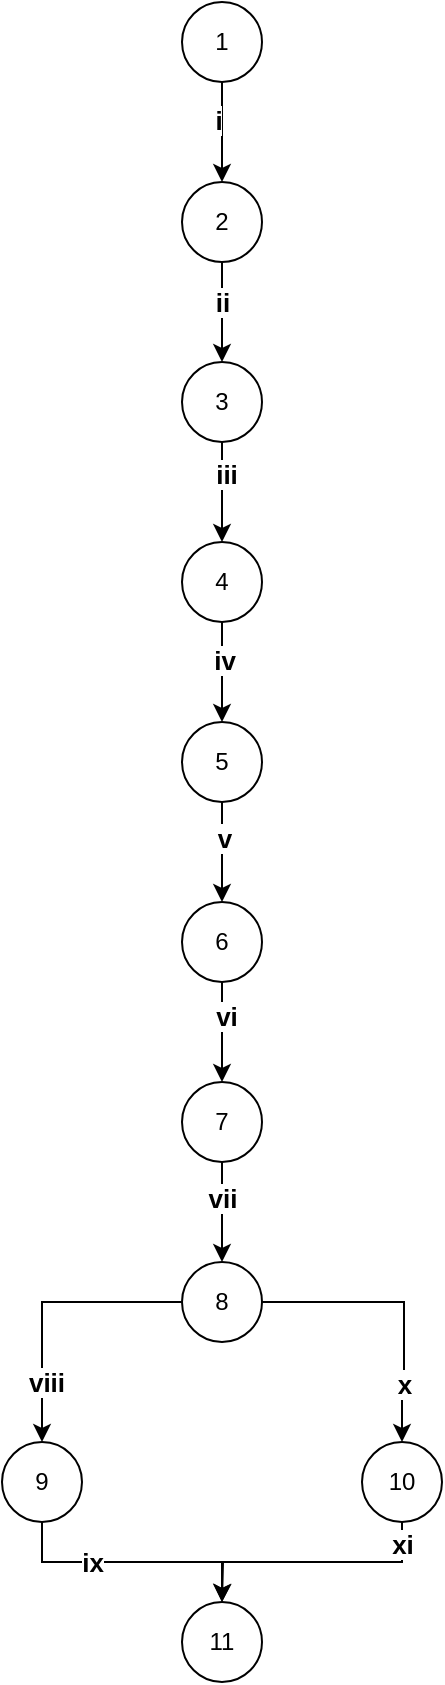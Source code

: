<mxfile version="27.0.9">
  <diagram name="Página-1" id="URzQuW2Cx_vv3DirqJxQ">
    <mxGraphModel dx="1426" dy="2044" grid="0" gridSize="10" guides="1" tooltips="1" connect="1" arrows="1" fold="1" page="1" pageScale="1" pageWidth="827" pageHeight="1169" math="0" shadow="0">
      <root>
        <mxCell id="0" />
        <mxCell id="1" parent="0" />
        <mxCell id="hDRs5fKxfF-F5u80QOeF-5" style="edgeStyle=orthogonalEdgeStyle;rounded=0;orthogonalLoop=1;jettySize=auto;html=1;exitX=0.5;exitY=1;exitDx=0;exitDy=0;" parent="1" source="hDRs5fKxfF-F5u80QOeF-2" target="hDRs5fKxfF-F5u80QOeF-4" edge="1">
          <mxGeometry relative="1" as="geometry" />
        </mxCell>
        <mxCell id="hDRs5fKxfF-F5u80QOeF-55" value="&lt;b&gt;&lt;font style=&quot;font-size: 13px;&quot;&gt;i&lt;/font&gt;&lt;/b&gt;" style="edgeLabel;html=1;align=center;verticalAlign=middle;resizable=0;points=[];" parent="hDRs5fKxfF-F5u80QOeF-5" vertex="1" connectable="0">
          <mxGeometry x="-0.231" y="-2" relative="1" as="geometry">
            <mxPoint as="offset" />
          </mxGeometry>
        </mxCell>
        <mxCell id="hDRs5fKxfF-F5u80QOeF-2" value="1" style="ellipse;whiteSpace=wrap;html=1;aspect=fixed;" parent="1" vertex="1">
          <mxGeometry x="92" y="-36" width="40" height="40" as="geometry" />
        </mxCell>
        <mxCell id="hDRs5fKxfF-F5u80QOeF-16" style="edgeStyle=orthogonalEdgeStyle;rounded=0;orthogonalLoop=1;jettySize=auto;html=1;exitX=0.5;exitY=1;exitDx=0;exitDy=0;entryX=0.5;entryY=0;entryDx=0;entryDy=0;" parent="1" source="hDRs5fKxfF-F5u80QOeF-4" target="hDRs5fKxfF-F5u80QOeF-8" edge="1">
          <mxGeometry relative="1" as="geometry" />
        </mxCell>
        <mxCell id="hDRs5fKxfF-F5u80QOeF-56" value="&lt;b&gt;&lt;font style=&quot;font-size: 13px;&quot;&gt;ii&lt;/font&gt;&lt;/b&gt;" style="edgeLabel;html=1;align=center;verticalAlign=middle;resizable=0;points=[];" parent="hDRs5fKxfF-F5u80QOeF-16" vertex="1" connectable="0">
          <mxGeometry x="-0.194" relative="1" as="geometry">
            <mxPoint as="offset" />
          </mxGeometry>
        </mxCell>
        <mxCell id="hDRs5fKxfF-F5u80QOeF-4" value="2" style="ellipse;whiteSpace=wrap;html=1;aspect=fixed;" parent="1" vertex="1">
          <mxGeometry x="92" y="54" width="40" height="40" as="geometry" />
        </mxCell>
        <mxCell id="hDRs5fKxfF-F5u80QOeF-7" style="edgeStyle=orthogonalEdgeStyle;rounded=0;orthogonalLoop=1;jettySize=auto;html=1;exitX=0.5;exitY=1;exitDx=0;exitDy=0;" parent="1" source="hDRs5fKxfF-F5u80QOeF-8" target="hDRs5fKxfF-F5u80QOeF-9" edge="1">
          <mxGeometry relative="1" as="geometry" />
        </mxCell>
        <mxCell id="hDRs5fKxfF-F5u80QOeF-57" value="&lt;b&gt;&lt;font style=&quot;font-size: 13px;&quot;&gt;iii&lt;/font&gt;&lt;/b&gt;" style="edgeLabel;html=1;align=center;verticalAlign=middle;resizable=0;points=[];" parent="hDRs5fKxfF-F5u80QOeF-7" vertex="1" connectable="0">
          <mxGeometry x="-0.385" y="2" relative="1" as="geometry">
            <mxPoint as="offset" />
          </mxGeometry>
        </mxCell>
        <mxCell id="hDRs5fKxfF-F5u80QOeF-8" value="3" style="ellipse;whiteSpace=wrap;html=1;aspect=fixed;" parent="1" vertex="1">
          <mxGeometry x="92" y="144" width="40" height="40" as="geometry" />
        </mxCell>
        <mxCell id="hDRs5fKxfF-F5u80QOeF-17" style="edgeStyle=orthogonalEdgeStyle;rounded=0;orthogonalLoop=1;jettySize=auto;html=1;exitX=0.5;exitY=1;exitDx=0;exitDy=0;" parent="1" source="hDRs5fKxfF-F5u80QOeF-9" target="hDRs5fKxfF-F5u80QOeF-11" edge="1">
          <mxGeometry relative="1" as="geometry" />
        </mxCell>
        <mxCell id="hDRs5fKxfF-F5u80QOeF-58" value="&lt;span style=&quot;color: rgba(0, 0, 0, 0); font-family: monospace; font-size: 0px; text-align: start; background-color: rgb(236, 236, 236);&quot;&gt;%3CmxGraphModel%3E%3Croot%3E%3CmxCell%20id%3D%220%22%2F%3E%3CmxCell%20id%3D%221%22%20parent%3D%220%22%2F%3E%3CmxCell%20id%3D%222%22%20value%3D%22%26lt%3Bb%26gt%3B%26lt%3Bfont%20style%3D%26quot%3Bfont-size%3A%2013px%3B%26quot%3B%26gt%3Biii%26lt%3B%2Ffont%26gt%3B%26lt%3B%2Fb%26gt%3B%22%20style%3D%22edgeLabel%3Bhtml%3D1%3Balign%3Dcenter%3BverticalAlign%3Dmiddle%3Bresizable%3D0%3Bpoints%3D%5B%5D%3B%22%20vertex%3D%221%22%20connectable%3D%220%22%20parent%3D%221%22%3E%3CmxGeometry%20x%3D%22112%22%20y%3D%22235.238%22%20as%3D%22geometry%22%2F%3E%3C%2FmxCell%3E%3C%2Froot%3E%3C%2FmxGraphModel%3E&lt;/span&gt;" style="edgeLabel;html=1;align=center;verticalAlign=middle;resizable=0;points=[];" parent="hDRs5fKxfF-F5u80QOeF-17" vertex="1" connectable="0">
          <mxGeometry x="-0.251" y="2" relative="1" as="geometry">
            <mxPoint as="offset" />
          </mxGeometry>
        </mxCell>
        <mxCell id="hDRs5fKxfF-F5u80QOeF-59" value="&lt;span style=&quot;color: rgba(0, 0, 0, 0); font-family: monospace; font-size: 0px; text-align: start; background-color: rgb(236, 236, 236);&quot;&gt;%3CmxGraphModel%3E%3Croot%3E%3CmxCell%20id%3D%220%22%2F%3E%3CmxCell%20id%3D%221%22%20parent%3D%220%22%2F%3E%3CmxCell%20id%3D%222%22%20value%3D%22%26lt%3Bb%26gt%3B%26lt%3Bfont%20style%3D%26quot%3Bfont-size%3A%2013px%3B%26quot%3B%26gt%3Biii%26lt%3B%2Ffont%26gt%3B%26lt%3B%2Fb%26gt%3B%22%20style%3D%22edgeLabel%3Bhtml%3D1%3Balign%3Dcenter%3BverticalAlign%3Dmiddle%3Bresizable%3D0%3Bpoints%3D%5B%5D%3B%22%20vertex%3D%221%22%20connectable%3D%220%22%20parent%3D%221%22%3E%3CmxGeometry%20x%3D%22112%22%20y%3D%22235.238%22%20as%3D%22geometry%22%2F%3E%3C%2FmxCell%3E%3C%2Froot%3E%3C%2FmxGraphModel%3E&lt;/span&gt;" style="edgeLabel;html=1;align=center;verticalAlign=middle;resizable=0;points=[];" parent="hDRs5fKxfF-F5u80QOeF-17" vertex="1" connectable="0">
          <mxGeometry x="-0.175" y="-2" relative="1" as="geometry">
            <mxPoint as="offset" />
          </mxGeometry>
        </mxCell>
        <mxCell id="hDRs5fKxfF-F5u80QOeF-60" value="&lt;b&gt;&lt;font style=&quot;font-size: 13px;&quot;&gt;iv&lt;/font&gt;&lt;/b&gt;" style="edgeLabel;html=1;align=center;verticalAlign=middle;resizable=0;points=[];" parent="hDRs5fKxfF-F5u80QOeF-17" vertex="1" connectable="0">
          <mxGeometry x="-0.232" y="1" relative="1" as="geometry">
            <mxPoint as="offset" />
          </mxGeometry>
        </mxCell>
        <mxCell id="hDRs5fKxfF-F5u80QOeF-9" value="4" style="ellipse;whiteSpace=wrap;html=1;aspect=fixed;" parent="1" vertex="1">
          <mxGeometry x="92" y="234" width="40" height="40" as="geometry" />
        </mxCell>
        <mxCell id="hDRs5fKxfF-F5u80QOeF-10" style="edgeStyle=orthogonalEdgeStyle;rounded=0;orthogonalLoop=1;jettySize=auto;html=1;exitX=0.5;exitY=1;exitDx=0;exitDy=0;" parent="1" source="hDRs5fKxfF-F5u80QOeF-11" target="hDRs5fKxfF-F5u80QOeF-12" edge="1">
          <mxGeometry relative="1" as="geometry" />
        </mxCell>
        <mxCell id="hDRs5fKxfF-F5u80QOeF-61" value="&lt;b&gt;&lt;font style=&quot;font-size: 13px;&quot;&gt;v&lt;/font&gt;&lt;/b&gt;" style="edgeLabel;html=1;align=center;verticalAlign=middle;resizable=0;points=[];" parent="hDRs5fKxfF-F5u80QOeF-10" vertex="1" connectable="0">
          <mxGeometry x="-0.289" y="1" relative="1" as="geometry">
            <mxPoint as="offset" />
          </mxGeometry>
        </mxCell>
        <mxCell id="hDRs5fKxfF-F5u80QOeF-11" value="5" style="ellipse;whiteSpace=wrap;html=1;aspect=fixed;" parent="1" vertex="1">
          <mxGeometry x="92" y="324" width="40" height="40" as="geometry" />
        </mxCell>
        <mxCell id="hDRs5fKxfF-F5u80QOeF-18" style="edgeStyle=orthogonalEdgeStyle;rounded=0;orthogonalLoop=1;jettySize=auto;html=1;exitX=0.5;exitY=1;exitDx=0;exitDy=0;entryX=0.5;entryY=0;entryDx=0;entryDy=0;" parent="1" source="hDRs5fKxfF-F5u80QOeF-12" target="hDRs5fKxfF-F5u80QOeF-14" edge="1">
          <mxGeometry relative="1" as="geometry" />
        </mxCell>
        <mxCell id="hDRs5fKxfF-F5u80QOeF-62" value="&lt;b&gt;&lt;font style=&quot;font-size: 13px;&quot;&gt;vi&lt;/font&gt;&lt;/b&gt;" style="edgeLabel;html=1;align=center;verticalAlign=middle;resizable=0;points=[];" parent="hDRs5fKxfF-F5u80QOeF-18" vertex="1" connectable="0">
          <mxGeometry x="-0.328" y="2" relative="1" as="geometry">
            <mxPoint as="offset" />
          </mxGeometry>
        </mxCell>
        <mxCell id="hDRs5fKxfF-F5u80QOeF-12" value="6" style="ellipse;whiteSpace=wrap;html=1;aspect=fixed;" parent="1" vertex="1">
          <mxGeometry x="92" y="414" width="40" height="40" as="geometry" />
        </mxCell>
        <mxCell id="hDRs5fKxfF-F5u80QOeF-13" style="edgeStyle=orthogonalEdgeStyle;rounded=0;orthogonalLoop=1;jettySize=auto;html=1;exitX=0.5;exitY=1;exitDx=0;exitDy=0;" parent="1" source="hDRs5fKxfF-F5u80QOeF-14" edge="1">
          <mxGeometry relative="1" as="geometry">
            <mxPoint x="112" y="594" as="targetPoint" />
          </mxGeometry>
        </mxCell>
        <mxCell id="hDRs5fKxfF-F5u80QOeF-63" value="&lt;b&gt;&lt;font style=&quot;font-size: 13px;&quot;&gt;vii&lt;/font&gt;&lt;/b&gt;" style="edgeLabel;html=1;align=center;verticalAlign=middle;resizable=0;points=[];" parent="hDRs5fKxfF-F5u80QOeF-13" vertex="1" connectable="0">
          <mxGeometry x="-0.289" relative="1" as="geometry">
            <mxPoint as="offset" />
          </mxGeometry>
        </mxCell>
        <mxCell id="hDRs5fKxfF-F5u80QOeF-14" value="7" style="ellipse;whiteSpace=wrap;html=1;aspect=fixed;" parent="1" vertex="1">
          <mxGeometry x="92" y="504" width="40" height="40" as="geometry" />
        </mxCell>
        <mxCell id="hDRs5fKxfF-F5u80QOeF-42" value="8" style="ellipse;whiteSpace=wrap;html=1;aspect=fixed;" parent="1" vertex="1">
          <mxGeometry x="92" y="594" width="40" height="40" as="geometry" />
        </mxCell>
        <mxCell id="hDRs5fKxfF-F5u80QOeF-43" style="edgeStyle=orthogonalEdgeStyle;rounded=0;orthogonalLoop=1;jettySize=auto;html=1;exitX=0;exitY=0.5;exitDx=0;exitDy=0;" parent="1" source="hDRs5fKxfF-F5u80QOeF-42" target="hDRs5fKxfF-F5u80QOeF-44" edge="1">
          <mxGeometry relative="1" as="geometry">
            <mxPoint x="22" y="634" as="sourcePoint" />
          </mxGeometry>
        </mxCell>
        <mxCell id="hDRs5fKxfF-F5u80QOeF-76" value="&lt;b&gt;&lt;font style=&quot;font-size: 13px;&quot;&gt;viii&lt;/font&gt;&lt;/b&gt;" style="edgeLabel;html=1;align=center;verticalAlign=middle;resizable=0;points=[];" parent="hDRs5fKxfF-F5u80QOeF-43" vertex="1" connectable="0">
          <mxGeometry x="0.574" y="2" relative="1" as="geometry">
            <mxPoint as="offset" />
          </mxGeometry>
        </mxCell>
        <mxCell id="hDRs5fKxfF-F5u80QOeF-48" style="edgeStyle=orthogonalEdgeStyle;rounded=0;orthogonalLoop=1;jettySize=auto;html=1;exitX=0.5;exitY=1;exitDx=0;exitDy=0;entryX=0.5;entryY=0;entryDx=0;entryDy=0;" parent="1" source="hDRs5fKxfF-F5u80QOeF-44" target="hDRs5fKxfF-F5u80QOeF-47" edge="1">
          <mxGeometry relative="1" as="geometry" />
        </mxCell>
        <mxCell id="hDRs5fKxfF-F5u80QOeF-77" value="&lt;b&gt;&lt;font style=&quot;font-size: 13px;&quot;&gt;ix&lt;/font&gt;&lt;/b&gt;" style="edgeLabel;html=1;align=center;verticalAlign=middle;resizable=0;points=[];" parent="hDRs5fKxfF-F5u80QOeF-48" vertex="1" connectable="0">
          <mxGeometry x="-0.318" relative="1" as="geometry">
            <mxPoint as="offset" />
          </mxGeometry>
        </mxCell>
        <mxCell id="hDRs5fKxfF-F5u80QOeF-44" value="9" style="ellipse;whiteSpace=wrap;html=1;aspect=fixed;" parent="1" vertex="1">
          <mxGeometry x="2" y="684" width="40" height="40" as="geometry" />
        </mxCell>
        <mxCell id="hDRs5fKxfF-F5u80QOeF-45" style="edgeStyle=orthogonalEdgeStyle;rounded=0;orthogonalLoop=1;jettySize=auto;html=1;exitX=1;exitY=0.5;exitDx=0;exitDy=0;" parent="1" source="hDRs5fKxfF-F5u80QOeF-42" target="hDRs5fKxfF-F5u80QOeF-46" edge="1">
          <mxGeometry relative="1" as="geometry">
            <mxPoint x="202" y="634" as="sourcePoint" />
            <Array as="points">
              <mxPoint x="203" y="614" />
              <mxPoint x="203" y="659" />
              <mxPoint x="202" y="659" />
            </Array>
          </mxGeometry>
        </mxCell>
        <mxCell id="hDRs5fKxfF-F5u80QOeF-78" value="&lt;b&gt;&lt;font style=&quot;font-size: 13px;&quot;&gt;x&lt;/font&gt;&lt;/b&gt;" style="edgeLabel;html=1;align=center;verticalAlign=middle;resizable=0;points=[];" parent="hDRs5fKxfF-F5u80QOeF-45" vertex="1" connectable="0">
          <mxGeometry x="0.572" relative="1" as="geometry">
            <mxPoint as="offset" />
          </mxGeometry>
        </mxCell>
        <mxCell id="hDRs5fKxfF-F5u80QOeF-49" style="edgeStyle=orthogonalEdgeStyle;rounded=0;orthogonalLoop=1;jettySize=auto;html=1;exitX=0.5;exitY=1;exitDx=0;exitDy=0;" parent="1" source="hDRs5fKxfF-F5u80QOeF-46" edge="1">
          <mxGeometry relative="1" as="geometry">
            <mxPoint x="112" y="764" as="targetPoint" />
          </mxGeometry>
        </mxCell>
        <mxCell id="hDRs5fKxfF-F5u80QOeF-79" value="&lt;b&gt;&lt;font style=&quot;font-size: 13px;&quot;&gt;xi&lt;/font&gt;&lt;/b&gt;" style="edgeLabel;html=1;align=center;verticalAlign=middle;resizable=0;points=[];" parent="hDRs5fKxfF-F5u80QOeF-49" vertex="1" connectable="0">
          <mxGeometry x="-0.836" relative="1" as="geometry">
            <mxPoint as="offset" />
          </mxGeometry>
        </mxCell>
        <mxCell id="hDRs5fKxfF-F5u80QOeF-46" value="10" style="ellipse;whiteSpace=wrap;html=1;aspect=fixed;" parent="1" vertex="1">
          <mxGeometry x="182" y="684" width="40" height="40" as="geometry" />
        </mxCell>
        <mxCell id="hDRs5fKxfF-F5u80QOeF-47" value="11" style="ellipse;whiteSpace=wrap;html=1;aspect=fixed;" parent="1" vertex="1">
          <mxGeometry x="92" y="764" width="40" height="40" as="geometry" />
        </mxCell>
      </root>
    </mxGraphModel>
  </diagram>
</mxfile>

